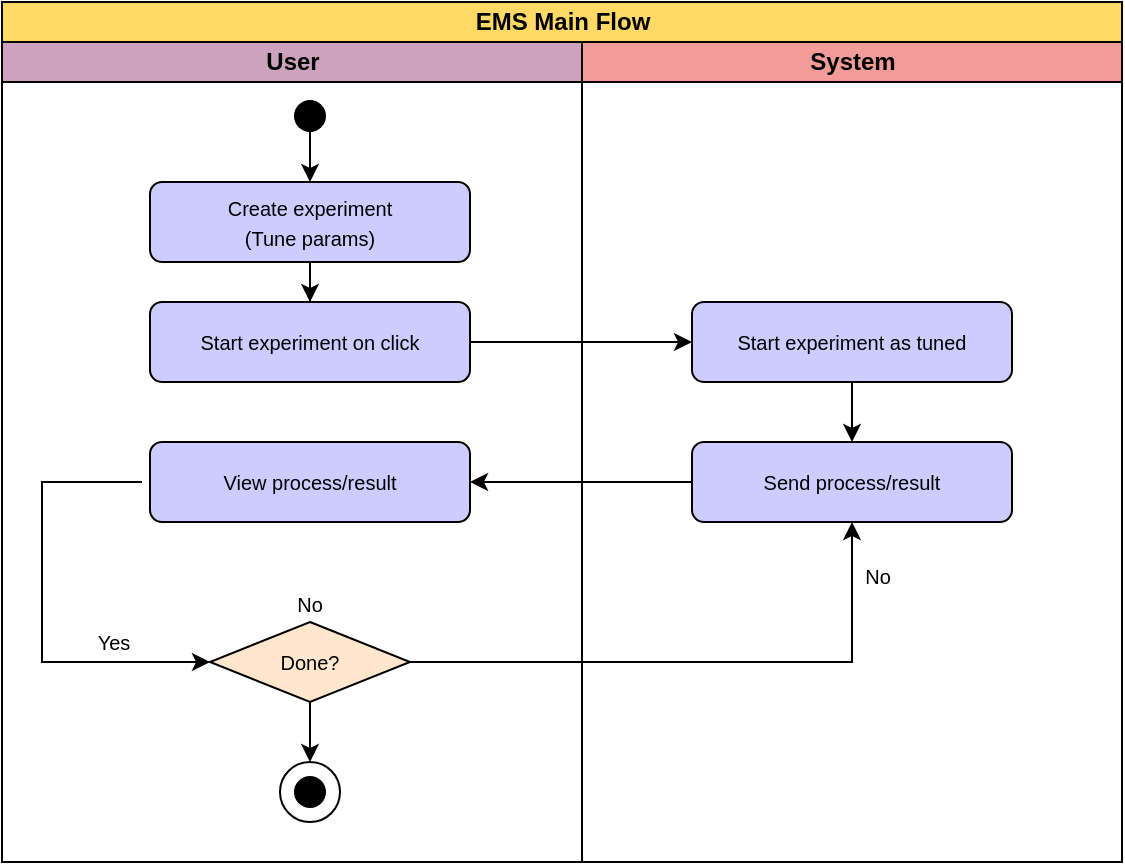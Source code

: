<mxfile version="23.1.5" type="device">
  <diagram id="prtHgNgQTEPvFCAcTncT" name="Page-1">
    <mxGraphModel dx="1518" dy="731" grid="1" gridSize="10" guides="1" tooltips="1" connect="1" arrows="1" fold="1" page="1" pageScale="1" pageWidth="827" pageHeight="1169" math="0" shadow="0">
      <root>
        <mxCell id="0" />
        <mxCell id="1" parent="0" />
        <mxCell id="rvnlkmC0Hyfo12VrQ8tP-1" value="EMS Main Flow" style="swimlane;childLayout=stackLayout;resizeParent=1;resizeParentMax=0;startSize=20;html=1;fillColor=#FFD966;" parent="1" vertex="1">
          <mxGeometry x="124" y="80" width="560" height="430" as="geometry" />
        </mxCell>
        <mxCell id="rvnlkmC0Hyfo12VrQ8tP-2" value="User" style="swimlane;startSize=20;html=1;fillColor=#CDA2BE;" parent="rvnlkmC0Hyfo12VrQ8tP-1" vertex="1">
          <mxGeometry y="20" width="290" height="410" as="geometry" />
        </mxCell>
        <mxCell id="rvnlkmC0Hyfo12VrQ8tP-10" style="edgeStyle=orthogonalEdgeStyle;rounded=0;orthogonalLoop=1;jettySize=auto;html=1;" parent="rvnlkmC0Hyfo12VrQ8tP-2" source="rvnlkmC0Hyfo12VrQ8tP-6" target="rvnlkmC0Hyfo12VrQ8tP-8" edge="1">
          <mxGeometry relative="1" as="geometry" />
        </mxCell>
        <mxCell id="rvnlkmC0Hyfo12VrQ8tP-6" value="&lt;font style=&quot;font-size: 10px;&quot;&gt;Create experiment&lt;br&gt;(Tune params)&lt;br&gt;&lt;/font&gt;" style="rounded=1;whiteSpace=wrap;html=1;fillColor=#CCCCFF;" parent="rvnlkmC0Hyfo12VrQ8tP-2" vertex="1">
          <mxGeometry x="74" y="70" width="160" height="40" as="geometry" />
        </mxCell>
        <mxCell id="rvnlkmC0Hyfo12VrQ8tP-9" style="edgeStyle=orthogonalEdgeStyle;rounded=0;orthogonalLoop=1;jettySize=auto;html=1;" parent="rvnlkmC0Hyfo12VrQ8tP-2" source="rvnlkmC0Hyfo12VrQ8tP-5" target="rvnlkmC0Hyfo12VrQ8tP-6" edge="1">
          <mxGeometry relative="1" as="geometry" />
        </mxCell>
        <mxCell id="rvnlkmC0Hyfo12VrQ8tP-5" value="" style="shape=waypoint;sketch=0;fillStyle=solid;size=6;pointerEvents=1;points=[];fillColor=none;resizable=0;rotatable=0;perimeter=centerPerimeter;snapToPoint=1;strokeWidth=6;" parent="rvnlkmC0Hyfo12VrQ8tP-2" vertex="1">
          <mxGeometry x="144.0" y="27" width="20" height="20" as="geometry" />
        </mxCell>
        <mxCell id="rvnlkmC0Hyfo12VrQ8tP-8" value="&lt;font style=&quot;font-size: 10px;&quot;&gt;Start experiment on click&lt;br&gt;&lt;/font&gt;" style="rounded=1;whiteSpace=wrap;html=1;fillColor=#CCCCFF;" parent="rvnlkmC0Hyfo12VrQ8tP-2" vertex="1">
          <mxGeometry x="74" y="130" width="160" height="40" as="geometry" />
        </mxCell>
        <mxCell id="rvnlkmC0Hyfo12VrQ8tP-18" value="&lt;font style=&quot;font-size: 10px;&quot;&gt;View process/result&lt;br&gt;&lt;/font&gt;" style="rounded=1;whiteSpace=wrap;html=1;fillColor=#CCCCFF;" parent="rvnlkmC0Hyfo12VrQ8tP-2" vertex="1">
          <mxGeometry x="74" y="200" width="160" height="40" as="geometry" />
        </mxCell>
        <mxCell id="rvnlkmC0Hyfo12VrQ8tP-21" value="&lt;font style=&quot;font-size: 10px;&quot;&gt;Done?&lt;/font&gt;" style="strokeWidth=1;html=1;shape=mxgraph.flowchart.decision;whiteSpace=wrap;fillColor=#FFE6CC;" parent="rvnlkmC0Hyfo12VrQ8tP-2" vertex="1">
          <mxGeometry x="104" y="290" width="100" height="40" as="geometry" />
        </mxCell>
        <mxCell id="rvnlkmC0Hyfo12VrQ8tP-24" value="&lt;font style=&quot;font-size: 10px;&quot;&gt;No&lt;/font&gt;" style="text;html=1;align=center;verticalAlign=middle;whiteSpace=wrap;rounded=0;" parent="rvnlkmC0Hyfo12VrQ8tP-2" vertex="1">
          <mxGeometry x="124" y="266" width="60" height="30" as="geometry" />
        </mxCell>
        <mxCell id="rvnlkmC0Hyfo12VrQ8tP-36" style="edgeStyle=orthogonalEdgeStyle;rounded=0;orthogonalLoop=1;jettySize=auto;html=1;entryX=0.5;entryY=0;entryDx=0;entryDy=0;" parent="rvnlkmC0Hyfo12VrQ8tP-2" source="rvnlkmC0Hyfo12VrQ8tP-21" target="rvnlkmC0Hyfo12VrQ8tP-31" edge="1">
          <mxGeometry relative="1" as="geometry">
            <mxPoint x="89" y="390" as="targetPoint" />
          </mxGeometry>
        </mxCell>
        <mxCell id="rvnlkmC0Hyfo12VrQ8tP-45" style="edgeStyle=orthogonalEdgeStyle;rounded=0;orthogonalLoop=1;jettySize=auto;html=1;entryX=0;entryY=0.5;entryDx=0;entryDy=0;entryPerimeter=0;" parent="rvnlkmC0Hyfo12VrQ8tP-2" target="rvnlkmC0Hyfo12VrQ8tP-21" edge="1">
          <mxGeometry relative="1" as="geometry">
            <mxPoint x="70" y="220" as="sourcePoint" />
            <mxPoint x="35.0" y="290" as="targetPoint" />
            <Array as="points">
              <mxPoint x="20" y="220" />
              <mxPoint x="20" y="310" />
            </Array>
          </mxGeometry>
        </mxCell>
        <mxCell id="rvnlkmC0Hyfo12VrQ8tP-74" value="&lt;font style=&quot;font-size: 10px;&quot;&gt;Yes&lt;/font&gt;" style="text;html=1;align=center;verticalAlign=middle;whiteSpace=wrap;rounded=0;" parent="rvnlkmC0Hyfo12VrQ8tP-2" vertex="1">
          <mxGeometry x="26" y="285" width="60" height="30" as="geometry" />
        </mxCell>
        <mxCell id="rvnlkmC0Hyfo12VrQ8tP-43" value="" style="group" parent="rvnlkmC0Hyfo12VrQ8tP-2" vertex="1" connectable="0">
          <mxGeometry x="139" y="360" width="30" height="30" as="geometry" />
        </mxCell>
        <mxCell id="rvnlkmC0Hyfo12VrQ8tP-31" value="" style="ellipse;whiteSpace=wrap;html=1;aspect=fixed;" parent="rvnlkmC0Hyfo12VrQ8tP-43" vertex="1">
          <mxGeometry width="30" height="30" as="geometry" />
        </mxCell>
        <mxCell id="rvnlkmC0Hyfo12VrQ8tP-33" value="" style="shape=waypoint;sketch=0;fillStyle=solid;size=6;pointerEvents=1;points=[];fillColor=none;resizable=0;rotatable=0;perimeter=centerPerimeter;snapToPoint=1;strokeWidth=6;" parent="rvnlkmC0Hyfo12VrQ8tP-43" vertex="1">
          <mxGeometry x="5.0" y="5" width="20" height="20" as="geometry" />
        </mxCell>
        <mxCell id="rvnlkmC0Hyfo12VrQ8tP-3" value="System" style="swimlane;startSize=20;html=1;fillColor=#F19C99;" parent="rvnlkmC0Hyfo12VrQ8tP-1" vertex="1">
          <mxGeometry x="290" y="20" width="270" height="410" as="geometry" />
        </mxCell>
        <mxCell id="rvnlkmC0Hyfo12VrQ8tP-12" value="&lt;font style=&quot;font-size: 10px;&quot;&gt;Start experiment as tuned&lt;br&gt;&lt;/font&gt;" style="rounded=1;whiteSpace=wrap;html=1;fillColor=#CCCCFF;" parent="rvnlkmC0Hyfo12VrQ8tP-3" vertex="1">
          <mxGeometry x="55" y="130" width="160" height="40" as="geometry" />
        </mxCell>
        <mxCell id="rvnlkmC0Hyfo12VrQ8tP-14" value="" style="endArrow=classic;html=1;rounded=0;exitX=0.5;exitY=1;exitDx=0;exitDy=0;entryX=0.5;entryY=0;entryDx=0;entryDy=0;" parent="rvnlkmC0Hyfo12VrQ8tP-3" source="rvnlkmC0Hyfo12VrQ8tP-12" target="rvnlkmC0Hyfo12VrQ8tP-17" edge="1">
          <mxGeometry width="50" height="50" relative="1" as="geometry">
            <mxPoint x="80" y="220" as="sourcePoint" />
            <mxPoint x="135" y="270" as="targetPoint" />
          </mxGeometry>
        </mxCell>
        <mxCell id="rvnlkmC0Hyfo12VrQ8tP-17" value="&lt;font style=&quot;font-size: 10px;&quot;&gt;Send process/result&lt;br&gt;&lt;/font&gt;" style="rounded=1;whiteSpace=wrap;html=1;fillColor=#CCCCFF;" parent="rvnlkmC0Hyfo12VrQ8tP-3" vertex="1">
          <mxGeometry x="55" y="200" width="160" height="40" as="geometry" />
        </mxCell>
        <mxCell id="rvnlkmC0Hyfo12VrQ8tP-47" value="&lt;font style=&quot;font-size: 10px;&quot;&gt;No&lt;/font&gt;" style="text;html=1;align=center;verticalAlign=middle;whiteSpace=wrap;rounded=0;" parent="rvnlkmC0Hyfo12VrQ8tP-3" vertex="1">
          <mxGeometry x="118" y="252" width="60" height="30" as="geometry" />
        </mxCell>
        <mxCell id="rvnlkmC0Hyfo12VrQ8tP-13" style="edgeStyle=orthogonalEdgeStyle;rounded=0;orthogonalLoop=1;jettySize=auto;html=1;" parent="rvnlkmC0Hyfo12VrQ8tP-1" source="rvnlkmC0Hyfo12VrQ8tP-8" target="rvnlkmC0Hyfo12VrQ8tP-12" edge="1">
          <mxGeometry relative="1" as="geometry" />
        </mxCell>
        <mxCell id="rvnlkmC0Hyfo12VrQ8tP-19" style="edgeStyle=orthogonalEdgeStyle;rounded=0;orthogonalLoop=1;jettySize=auto;html=1;entryX=1;entryY=0.5;entryDx=0;entryDy=0;" parent="rvnlkmC0Hyfo12VrQ8tP-1" source="rvnlkmC0Hyfo12VrQ8tP-17" target="rvnlkmC0Hyfo12VrQ8tP-18" edge="1">
          <mxGeometry relative="1" as="geometry" />
        </mxCell>
        <mxCell id="LcE3hwAR9ULEta9LT4_o-1" style="edgeStyle=orthogonalEdgeStyle;rounded=0;orthogonalLoop=1;jettySize=auto;html=1;entryX=0.5;entryY=1;entryDx=0;entryDy=0;" edge="1" parent="rvnlkmC0Hyfo12VrQ8tP-1" source="rvnlkmC0Hyfo12VrQ8tP-21" target="rvnlkmC0Hyfo12VrQ8tP-17">
          <mxGeometry relative="1" as="geometry" />
        </mxCell>
      </root>
    </mxGraphModel>
  </diagram>
</mxfile>
